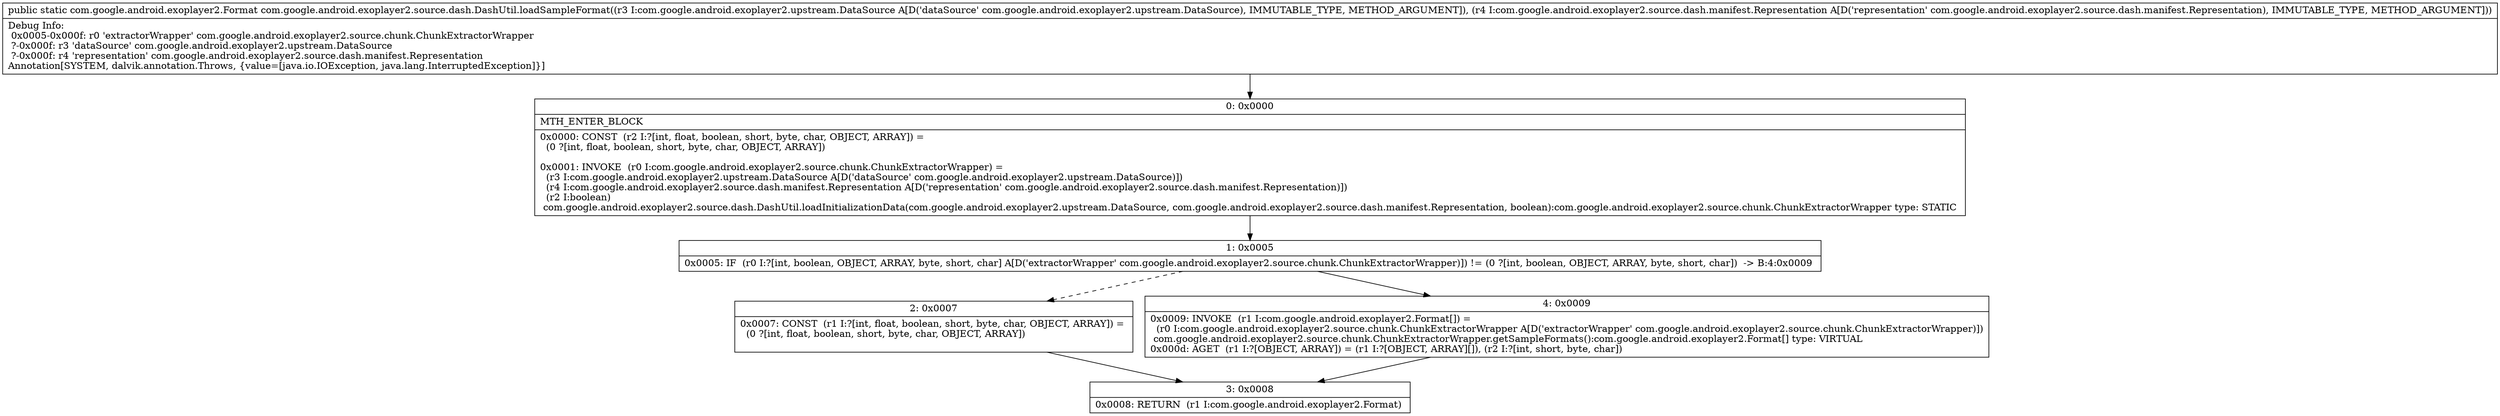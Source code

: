 digraph "CFG forcom.google.android.exoplayer2.source.dash.DashUtil.loadSampleFormat(Lcom\/google\/android\/exoplayer2\/upstream\/DataSource;Lcom\/google\/android\/exoplayer2\/source\/dash\/manifest\/Representation;)Lcom\/google\/android\/exoplayer2\/Format;" {
Node_0 [shape=record,label="{0\:\ 0x0000|MTH_ENTER_BLOCK\l|0x0000: CONST  (r2 I:?[int, float, boolean, short, byte, char, OBJECT, ARRAY]) = \l  (0 ?[int, float, boolean, short, byte, char, OBJECT, ARRAY])\l \l0x0001: INVOKE  (r0 I:com.google.android.exoplayer2.source.chunk.ChunkExtractorWrapper) = \l  (r3 I:com.google.android.exoplayer2.upstream.DataSource A[D('dataSource' com.google.android.exoplayer2.upstream.DataSource)])\l  (r4 I:com.google.android.exoplayer2.source.dash.manifest.Representation A[D('representation' com.google.android.exoplayer2.source.dash.manifest.Representation)])\l  (r2 I:boolean)\l com.google.android.exoplayer2.source.dash.DashUtil.loadInitializationData(com.google.android.exoplayer2.upstream.DataSource, com.google.android.exoplayer2.source.dash.manifest.Representation, boolean):com.google.android.exoplayer2.source.chunk.ChunkExtractorWrapper type: STATIC \l}"];
Node_1 [shape=record,label="{1\:\ 0x0005|0x0005: IF  (r0 I:?[int, boolean, OBJECT, ARRAY, byte, short, char] A[D('extractorWrapper' com.google.android.exoplayer2.source.chunk.ChunkExtractorWrapper)]) != (0 ?[int, boolean, OBJECT, ARRAY, byte, short, char])  \-\> B:4:0x0009 \l}"];
Node_2 [shape=record,label="{2\:\ 0x0007|0x0007: CONST  (r1 I:?[int, float, boolean, short, byte, char, OBJECT, ARRAY]) = \l  (0 ?[int, float, boolean, short, byte, char, OBJECT, ARRAY])\l \l}"];
Node_3 [shape=record,label="{3\:\ 0x0008|0x0008: RETURN  (r1 I:com.google.android.exoplayer2.Format) \l}"];
Node_4 [shape=record,label="{4\:\ 0x0009|0x0009: INVOKE  (r1 I:com.google.android.exoplayer2.Format[]) = \l  (r0 I:com.google.android.exoplayer2.source.chunk.ChunkExtractorWrapper A[D('extractorWrapper' com.google.android.exoplayer2.source.chunk.ChunkExtractorWrapper)])\l com.google.android.exoplayer2.source.chunk.ChunkExtractorWrapper.getSampleFormats():com.google.android.exoplayer2.Format[] type: VIRTUAL \l0x000d: AGET  (r1 I:?[OBJECT, ARRAY]) = (r1 I:?[OBJECT, ARRAY][]), (r2 I:?[int, short, byte, char]) \l}"];
MethodNode[shape=record,label="{public static com.google.android.exoplayer2.Format com.google.android.exoplayer2.source.dash.DashUtil.loadSampleFormat((r3 I:com.google.android.exoplayer2.upstream.DataSource A[D('dataSource' com.google.android.exoplayer2.upstream.DataSource), IMMUTABLE_TYPE, METHOD_ARGUMENT]), (r4 I:com.google.android.exoplayer2.source.dash.manifest.Representation A[D('representation' com.google.android.exoplayer2.source.dash.manifest.Representation), IMMUTABLE_TYPE, METHOD_ARGUMENT]))  | Debug Info:\l  0x0005\-0x000f: r0 'extractorWrapper' com.google.android.exoplayer2.source.chunk.ChunkExtractorWrapper\l  ?\-0x000f: r3 'dataSource' com.google.android.exoplayer2.upstream.DataSource\l  ?\-0x000f: r4 'representation' com.google.android.exoplayer2.source.dash.manifest.Representation\lAnnotation[SYSTEM, dalvik.annotation.Throws, \{value=[java.io.IOException, java.lang.InterruptedException]\}]\l}"];
MethodNode -> Node_0;
Node_0 -> Node_1;
Node_1 -> Node_2[style=dashed];
Node_1 -> Node_4;
Node_2 -> Node_3;
Node_4 -> Node_3;
}

